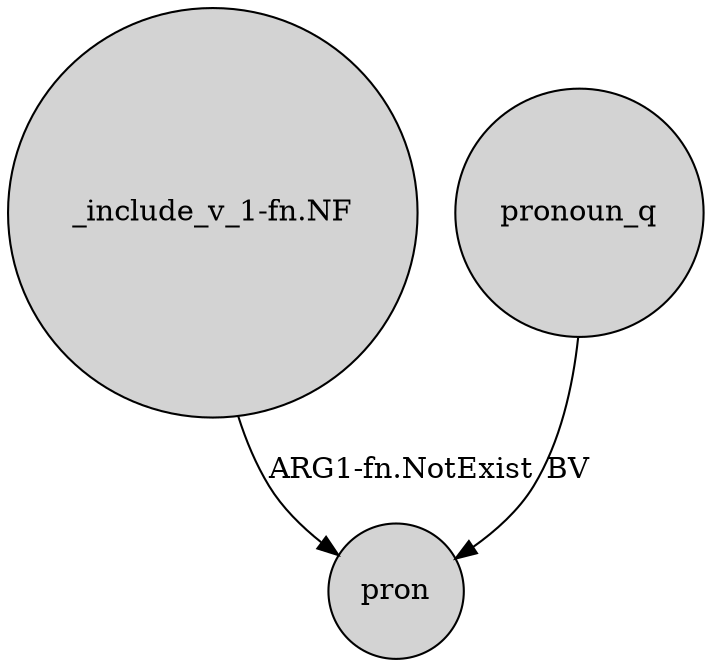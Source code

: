 digraph {
	node [shape=circle style=filled]
	"_include_v_1-fn.NF" -> pron [label="ARG1-fn.NotExist"]
	pronoun_q -> pron [label=BV]
}
